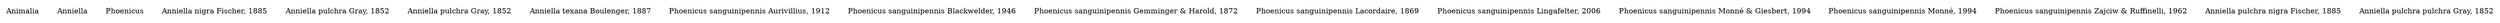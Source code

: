 digraph G {
  node [shape=plaintext]

  n0  [label="Animalia"]
  n10  [label="Anniella"]
  n1  [label="Phoenicus"]
  n13  [label="Anniella nigra Fischer, 1885"]
  n11  [label="Anniella pulchra Gray, 1852"]
  n15  [label="Anniella pulchra Gray, 1852"]
  n16  [label="Anniella texana Boulenger, 1887"]
  n3  [label="Phoenicus sanguinipennis Aurivillius, 1912"]
  n4  [label="Phoenicus sanguinipennis Blackwelder, 1946"]
  n5  [label="Phoenicus sanguinipennis Gemminger & Harold, 1872"]
  n2  [label="Phoenicus sanguinipennis Lacordaire, 1869"]
  n6  [label="Phoenicus sanguinipennis Lingafelter, 2006"]
  n7  [label="Phoenicus sanguinipennis Monné & Giesbert, 1994"]
  n8  [label="Phoenicus sanguinipennis Monné, 1994"]
  n9  [label="Phoenicus sanguinipennis Zajciw & Ruffinelli, 1962"]
  n12  [label="Anniella pulchra nigra Fischer, 1885"]
  n14  [label="Anniella pulchra pulchra Gray, 1852"]
}
